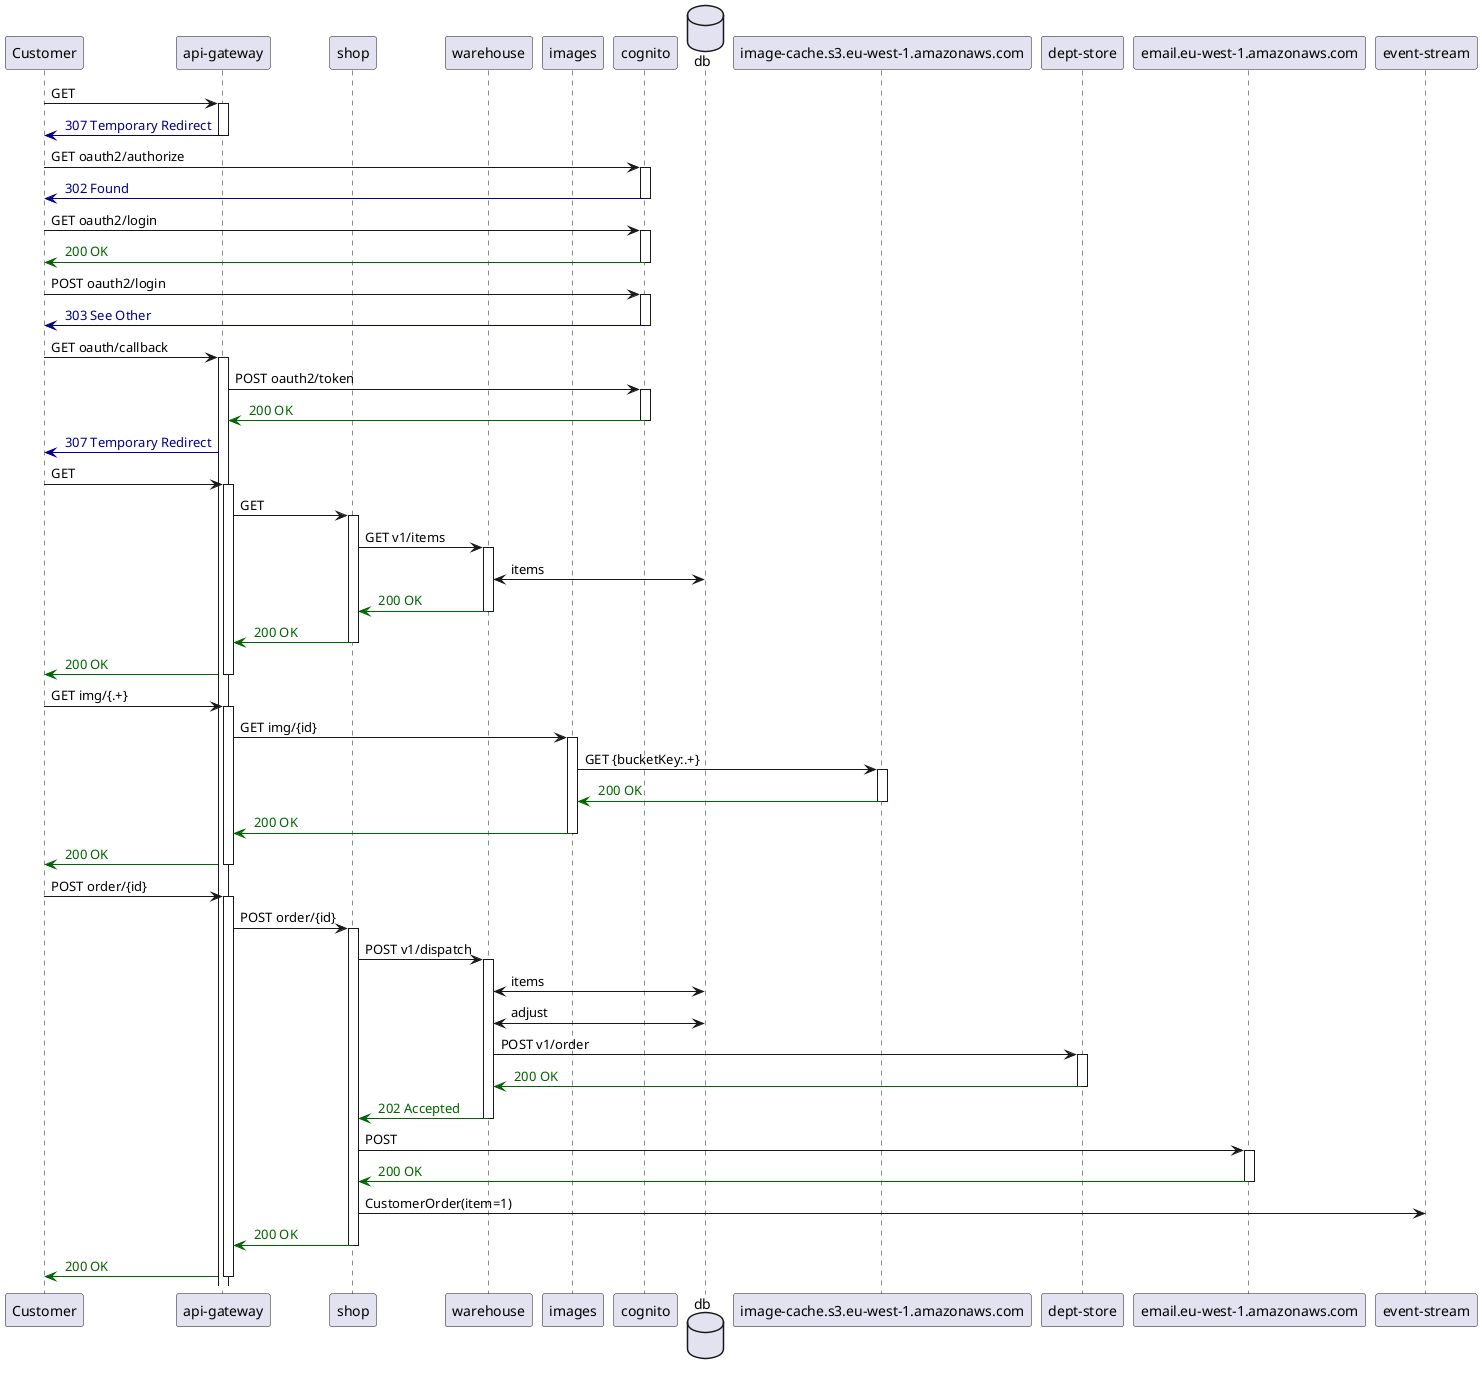 @startuml
participant "Customer"
participant "api-gateway"
participant "shop"
participant "warehouse"
participant "images"
participant "cognito"
database "db"
participant "image-cache.s3.eu-west-1.amazonaws.com"
participant "dept-store"
participant "email.eu-west-1.amazonaws.com"
participant "event-stream"
"Customer" -> "api-gateway": GET
activate "api-gateway"

"api-gateway" -[#DarkBlue]> "Customer": <color:DarkBlue> 307 Temporary Redirect
deactivate "api-gateway"
"Customer" -> "cognito": GET oauth2/authorize
activate "cognito"

"cognito" -[#DarkBlue]> "Customer": <color:DarkBlue> 302 Found
deactivate "cognito"
"Customer" -> "cognito": GET oauth2/login
activate "cognito"

"cognito" -[#DarkGreen]> "Customer": <color:DarkGreen> 200 OK
deactivate "cognito"
"Customer" -> "cognito": POST oauth2/login
activate "cognito"

"cognito" -[#DarkBlue]> "Customer": <color:DarkBlue> 303 See Other
deactivate "cognito"
"Customer" -> "api-gateway": GET oauth/callback
activate "api-gateway"
"api-gateway" -> "cognito": POST oauth2/token
activate "cognito"

"cognito" -[#DarkGreen]> "api-gateway": <color:DarkGreen> 200 OK
deactivate "cognito"
"api-gateway" -[#DarkBlue]> "Customer": <color:DarkBlue> 307 Temporary Redirect
"Customer" -> "api-gateway": GET
activate "api-gateway"
"api-gateway" -> "shop": GET
activate "shop"
"shop" -> "warehouse": GET v1/items
activate "warehouse"
"warehouse" <-> "db": items
"warehouse" -[#DarkGreen]> "shop": <color:DarkGreen> 200 OK
deactivate "warehouse"
"shop" -[#DarkGreen]> "api-gateway": <color:DarkGreen> 200 OK
deactivate "shop"
"api-gateway" -[#DarkGreen]> "Customer": <color:DarkGreen> 200 OK
deactivate "api-gateway"
"Customer" -> "api-gateway": GET img/{.+}
activate "api-gateway"
"api-gateway" -> "images": GET img/{id}
activate "images"
"images" -> "image-cache.s3.eu-west-1.amazonaws.com": GET {bucketKey:.+}
activate "image-cache.s3.eu-west-1.amazonaws.com"

"image-cache.s3.eu-west-1.amazonaws.com" -[#DarkGreen]> "images": <color:DarkGreen> 200 OK
deactivate "image-cache.s3.eu-west-1.amazonaws.com"
"images" -[#DarkGreen]> "api-gateway": <color:DarkGreen> 200 OK
deactivate "images"
"api-gateway" -[#DarkGreen]> "Customer": <color:DarkGreen> 200 OK
deactivate "api-gateway"
"Customer" -> "api-gateway": POST order/{id}
activate "api-gateway"
"api-gateway" -> "shop": POST order/{id}
activate "shop"
"shop" -> "warehouse": POST v1/dispatch
activate "warehouse"
"warehouse" <-> "db": items
"warehouse" <-> "db": adjust
"warehouse" -> "dept-store": POST v1/order
activate "dept-store"

"dept-store" -[#DarkGreen]> "warehouse": <color:DarkGreen> 200 OK
deactivate "dept-store"
"warehouse" -[#DarkGreen]> "shop": <color:DarkGreen> 202 Accepted
deactivate "warehouse"
"shop" -> "email.eu-west-1.amazonaws.com": POST
activate "email.eu-west-1.amazonaws.com"

"email.eu-west-1.amazonaws.com" -[#DarkGreen]> "shop": <color:DarkGreen> 200 OK
deactivate "email.eu-west-1.amazonaws.com"
"shop" -> "event-stream": CustomerOrder(item=1)
"shop" -[#DarkGreen]> "api-gateway": <color:DarkGreen> 200 OK
deactivate "shop"
"api-gateway" -[#DarkGreen]> "Customer": <color:DarkGreen> 200 OK
deactivate "api-gateway"
@enduml

